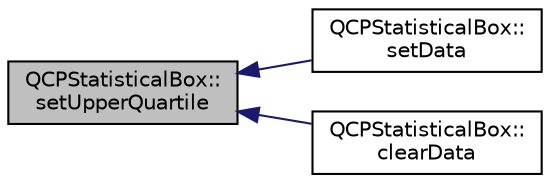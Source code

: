 digraph "QCPStatisticalBox::setUpperQuartile"
{
  edge [fontname="Helvetica",fontsize="10",labelfontname="Helvetica",labelfontsize="10"];
  node [fontname="Helvetica",fontsize="10",shape=record];
  rankdir="LR";
  Node247 [label="QCPStatisticalBox::\lsetUpperQuartile",height=0.2,width=0.4,color="black", fillcolor="grey75", style="filled", fontcolor="black"];
  Node247 -> Node248 [dir="back",color="midnightblue",fontsize="10",style="solid",fontname="Helvetica"];
  Node248 [label="QCPStatisticalBox::\lsetData",height=0.2,width=0.4,color="black", fillcolor="white", style="filled",URL="$de/d8d/class_q_c_p_statistical_box.html#adf50c57b635edb12470c0e4a986aff37"];
  Node247 -> Node249 [dir="back",color="midnightblue",fontsize="10",style="solid",fontname="Helvetica"];
  Node249 [label="QCPStatisticalBox::\lclearData",height=0.2,width=0.4,color="black", fillcolor="white", style="filled",URL="$de/d8d/class_q_c_p_statistical_box.html#a19112994449df0c20287858436cc68e3"];
}
